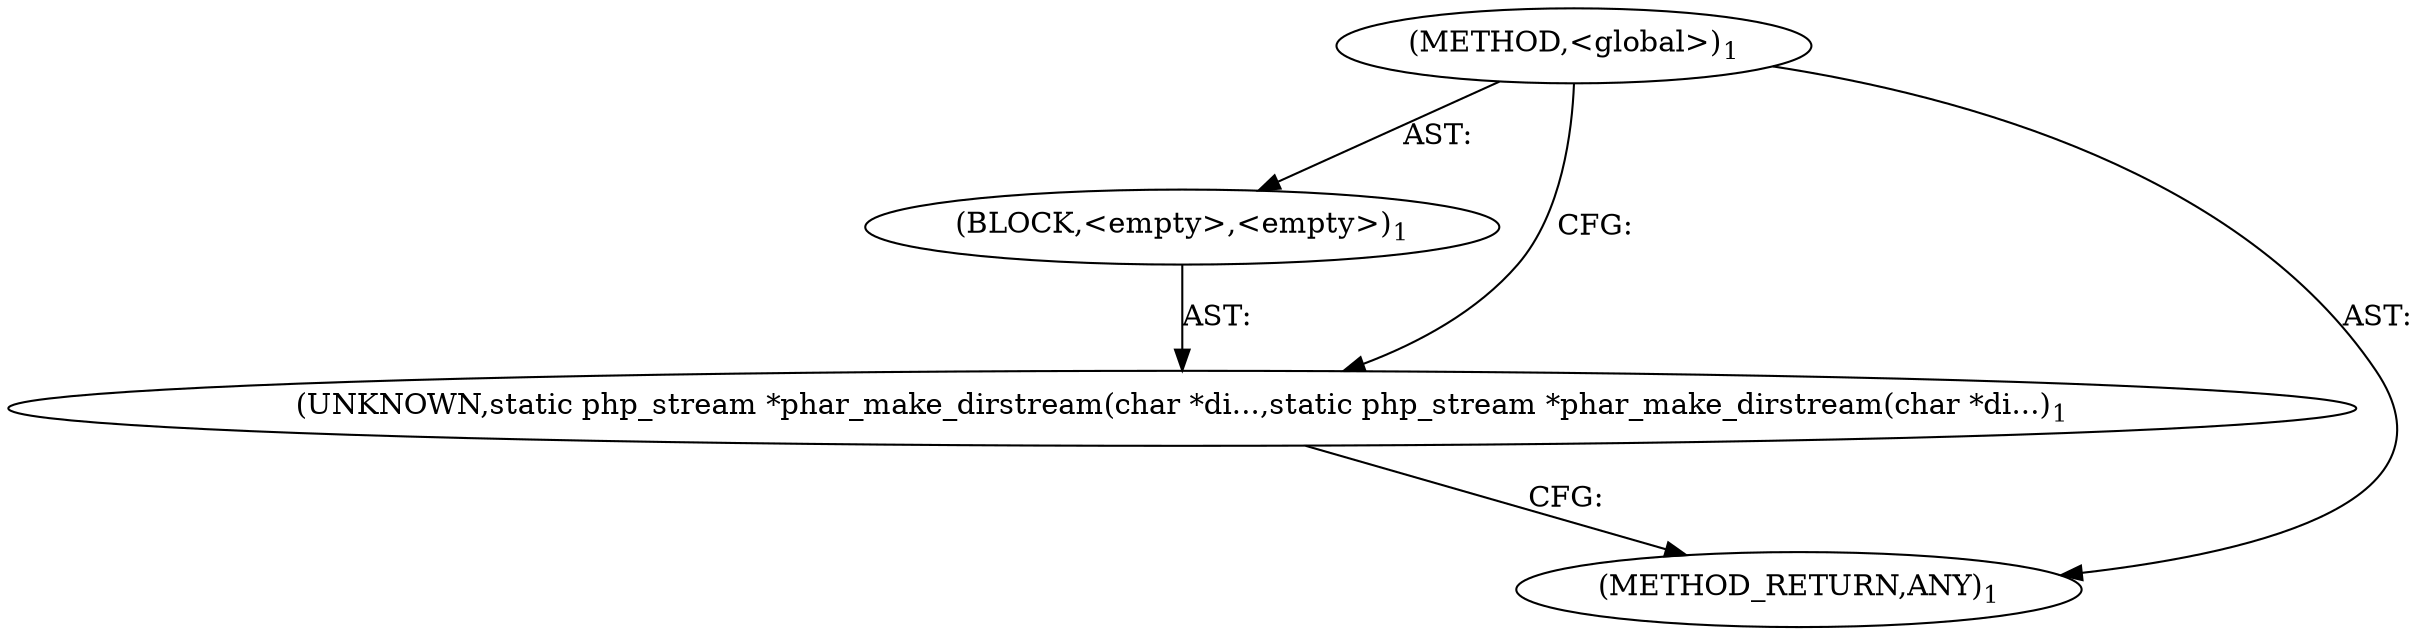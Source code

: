 digraph "&lt;global&gt;" {  
"6" [label = <(METHOD,&lt;global&gt;)<SUB>1</SUB>> ]
"7" [label = <(BLOCK,&lt;empty&gt;,&lt;empty&gt;)<SUB>1</SUB>> ]
"8" [label = <(UNKNOWN,static php_stream *phar_make_dirstream(char *di...,static php_stream *phar_make_dirstream(char *di...)<SUB>1</SUB>> ]
"9" [label = <(METHOD_RETURN,ANY)<SUB>1</SUB>> ]
  "6" -> "7"  [ label = "AST: "] 
  "6" -> "9"  [ label = "AST: "] 
  "7" -> "8"  [ label = "AST: "] 
  "8" -> "9"  [ label = "CFG: "] 
  "6" -> "8"  [ label = "CFG: "] 
}
